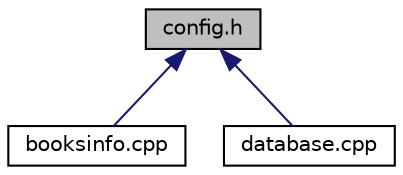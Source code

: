 digraph "config.h"
{
 // LATEX_PDF_SIZE
  edge [fontname="Helvetica",fontsize="10",labelfontname="Helvetica",labelfontsize="10"];
  node [fontname="Helvetica",fontsize="10",shape=record];
  Node1 [label="config.h",height=0.2,width=0.4,color="black", fillcolor="grey75", style="filled", fontcolor="black",tooltip=" "];
  Node1 -> Node2 [dir="back",color="midnightblue",fontsize="10",style="solid"];
  Node2 [label="booksinfo.cpp",height=0.2,width=0.4,color="black", fillcolor="white", style="filled",URL="$booksinfo_8cpp.html",tooltip=" "];
  Node1 -> Node3 [dir="back",color="midnightblue",fontsize="10",style="solid"];
  Node3 [label="database.cpp",height=0.2,width=0.4,color="black", fillcolor="white", style="filled",URL="$database_8cpp.html",tooltip=" "];
}
